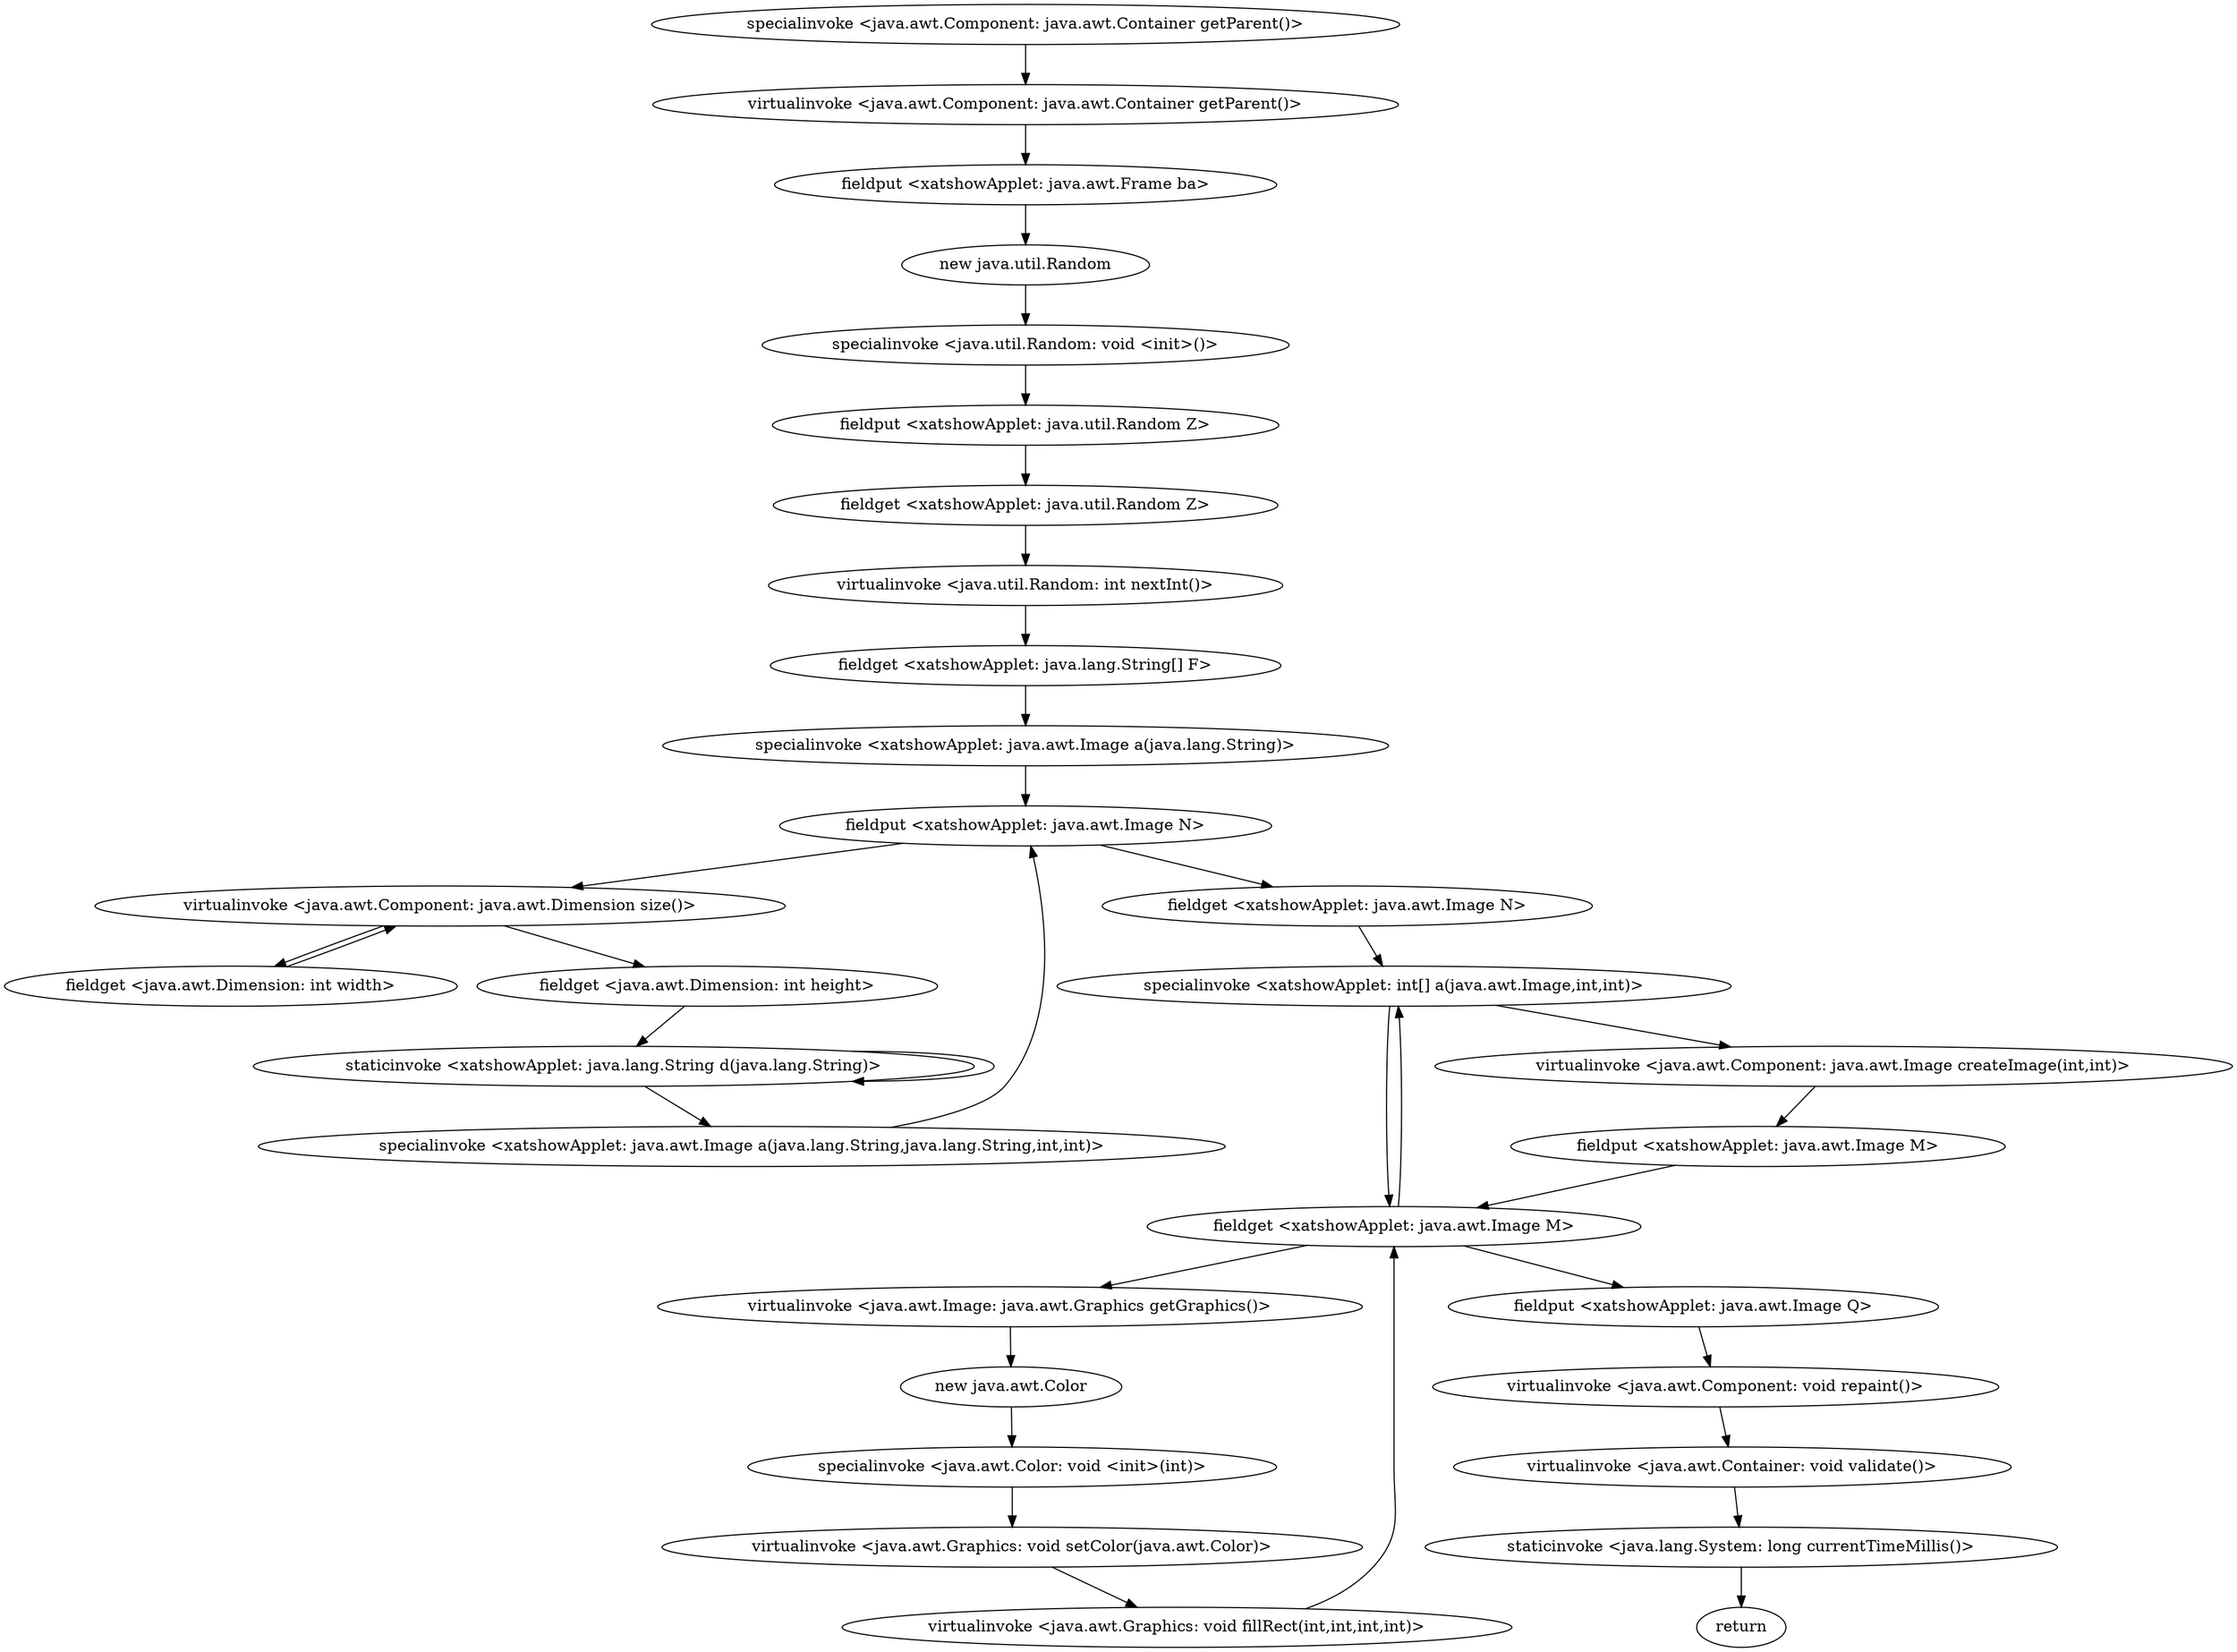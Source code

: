 digraph "" {
"specialinvoke <java.awt.Component: java.awt.Container getParent()>";
 "specialinvoke <java.awt.Component: java.awt.Container getParent()>"->"virtualinvoke <java.awt.Component: java.awt.Container getParent()>";
 "virtualinvoke <java.awt.Component: java.awt.Container getParent()>"->"fieldput <xatshowApplet: java.awt.Frame ba>";
 "fieldput <xatshowApplet: java.awt.Frame ba>"->"new java.util.Random";
 "new java.util.Random"->"specialinvoke <java.util.Random: void <init>()>";
 "specialinvoke <java.util.Random: void <init>()>"->"fieldput <xatshowApplet: java.util.Random Z>";
 "fieldput <xatshowApplet: java.util.Random Z>"->"fieldget <xatshowApplet: java.util.Random Z>";
 "fieldget <xatshowApplet: java.util.Random Z>"->"virtualinvoke <java.util.Random: int nextInt()>";
 "virtualinvoke <java.util.Random: int nextInt()>"->"fieldget <xatshowApplet: java.lang.String[] F>";
 "fieldget <xatshowApplet: java.lang.String[] F>"->"specialinvoke <xatshowApplet: java.awt.Image a(java.lang.String)>";
 "specialinvoke <xatshowApplet: java.awt.Image a(java.lang.String)>"->"fieldput <xatshowApplet: java.awt.Image N>";
 "fieldput <xatshowApplet: java.awt.Image N>"->"virtualinvoke <java.awt.Component: java.awt.Dimension size()>";
 "virtualinvoke <java.awt.Component: java.awt.Dimension size()>"->"fieldget <java.awt.Dimension: int width>";
 "fieldget <java.awt.Dimension: int width>"->"virtualinvoke <java.awt.Component: java.awt.Dimension size()>";
 "virtualinvoke <java.awt.Component: java.awt.Dimension size()>"->"fieldget <java.awt.Dimension: int height>";
 "fieldget <java.awt.Dimension: int height>"->"staticinvoke <xatshowApplet: java.lang.String d(java.lang.String)>";
 "staticinvoke <xatshowApplet: java.lang.String d(java.lang.String)>"->"staticinvoke <xatshowApplet: java.lang.String d(java.lang.String)>";
 "staticinvoke <xatshowApplet: java.lang.String d(java.lang.String)>"->"specialinvoke <xatshowApplet: java.awt.Image a(java.lang.String,java.lang.String,int,int)>";
 "specialinvoke <xatshowApplet: java.awt.Image a(java.lang.String,java.lang.String,int,int)>"->"fieldput <xatshowApplet: java.awt.Image N>";
 "fieldput <xatshowApplet: java.awt.Image N>"->"fieldget <xatshowApplet: java.awt.Image N>";
 "fieldget <xatshowApplet: java.awt.Image N>"->"specialinvoke <xatshowApplet: int[] a(java.awt.Image,int,int)>";
 "specialinvoke <xatshowApplet: int[] a(java.awt.Image,int,int)>"->"virtualinvoke <java.awt.Component: java.awt.Image createImage(int,int)>";
 "virtualinvoke <java.awt.Component: java.awt.Image createImage(int,int)>"->"fieldput <xatshowApplet: java.awt.Image M>";
 "fieldput <xatshowApplet: java.awt.Image M>"->"fieldget <xatshowApplet: java.awt.Image M>";
 "fieldget <xatshowApplet: java.awt.Image M>"->"virtualinvoke <java.awt.Image: java.awt.Graphics getGraphics()>";
 "virtualinvoke <java.awt.Image: java.awt.Graphics getGraphics()>"->"new java.awt.Color";
 "new java.awt.Color"->"specialinvoke <java.awt.Color: void <init>(int)>";
 "specialinvoke <java.awt.Color: void <init>(int)>"->"virtualinvoke <java.awt.Graphics: void setColor(java.awt.Color)>";
 "virtualinvoke <java.awt.Graphics: void setColor(java.awt.Color)>"->"virtualinvoke <java.awt.Graphics: void fillRect(int,int,int,int)>";
 "virtualinvoke <java.awt.Graphics: void fillRect(int,int,int,int)>"->"fieldget <xatshowApplet: java.awt.Image M>";
 "fieldget <xatshowApplet: java.awt.Image M>"->"specialinvoke <xatshowApplet: int[] a(java.awt.Image,int,int)>";
 "specialinvoke <xatshowApplet: int[] a(java.awt.Image,int,int)>"->"fieldget <xatshowApplet: java.awt.Image M>";
 "fieldget <xatshowApplet: java.awt.Image M>"->"fieldput <xatshowApplet: java.awt.Image Q>";
 "fieldput <xatshowApplet: java.awt.Image Q>"->"virtualinvoke <java.awt.Component: void repaint()>";
 "virtualinvoke <java.awt.Component: void repaint()>"->"virtualinvoke <java.awt.Container: void validate()>";
 "virtualinvoke <java.awt.Container: void validate()>"->"staticinvoke <java.lang.System: long currentTimeMillis()>";
 "staticinvoke <java.lang.System: long currentTimeMillis()>"->"return";
}
